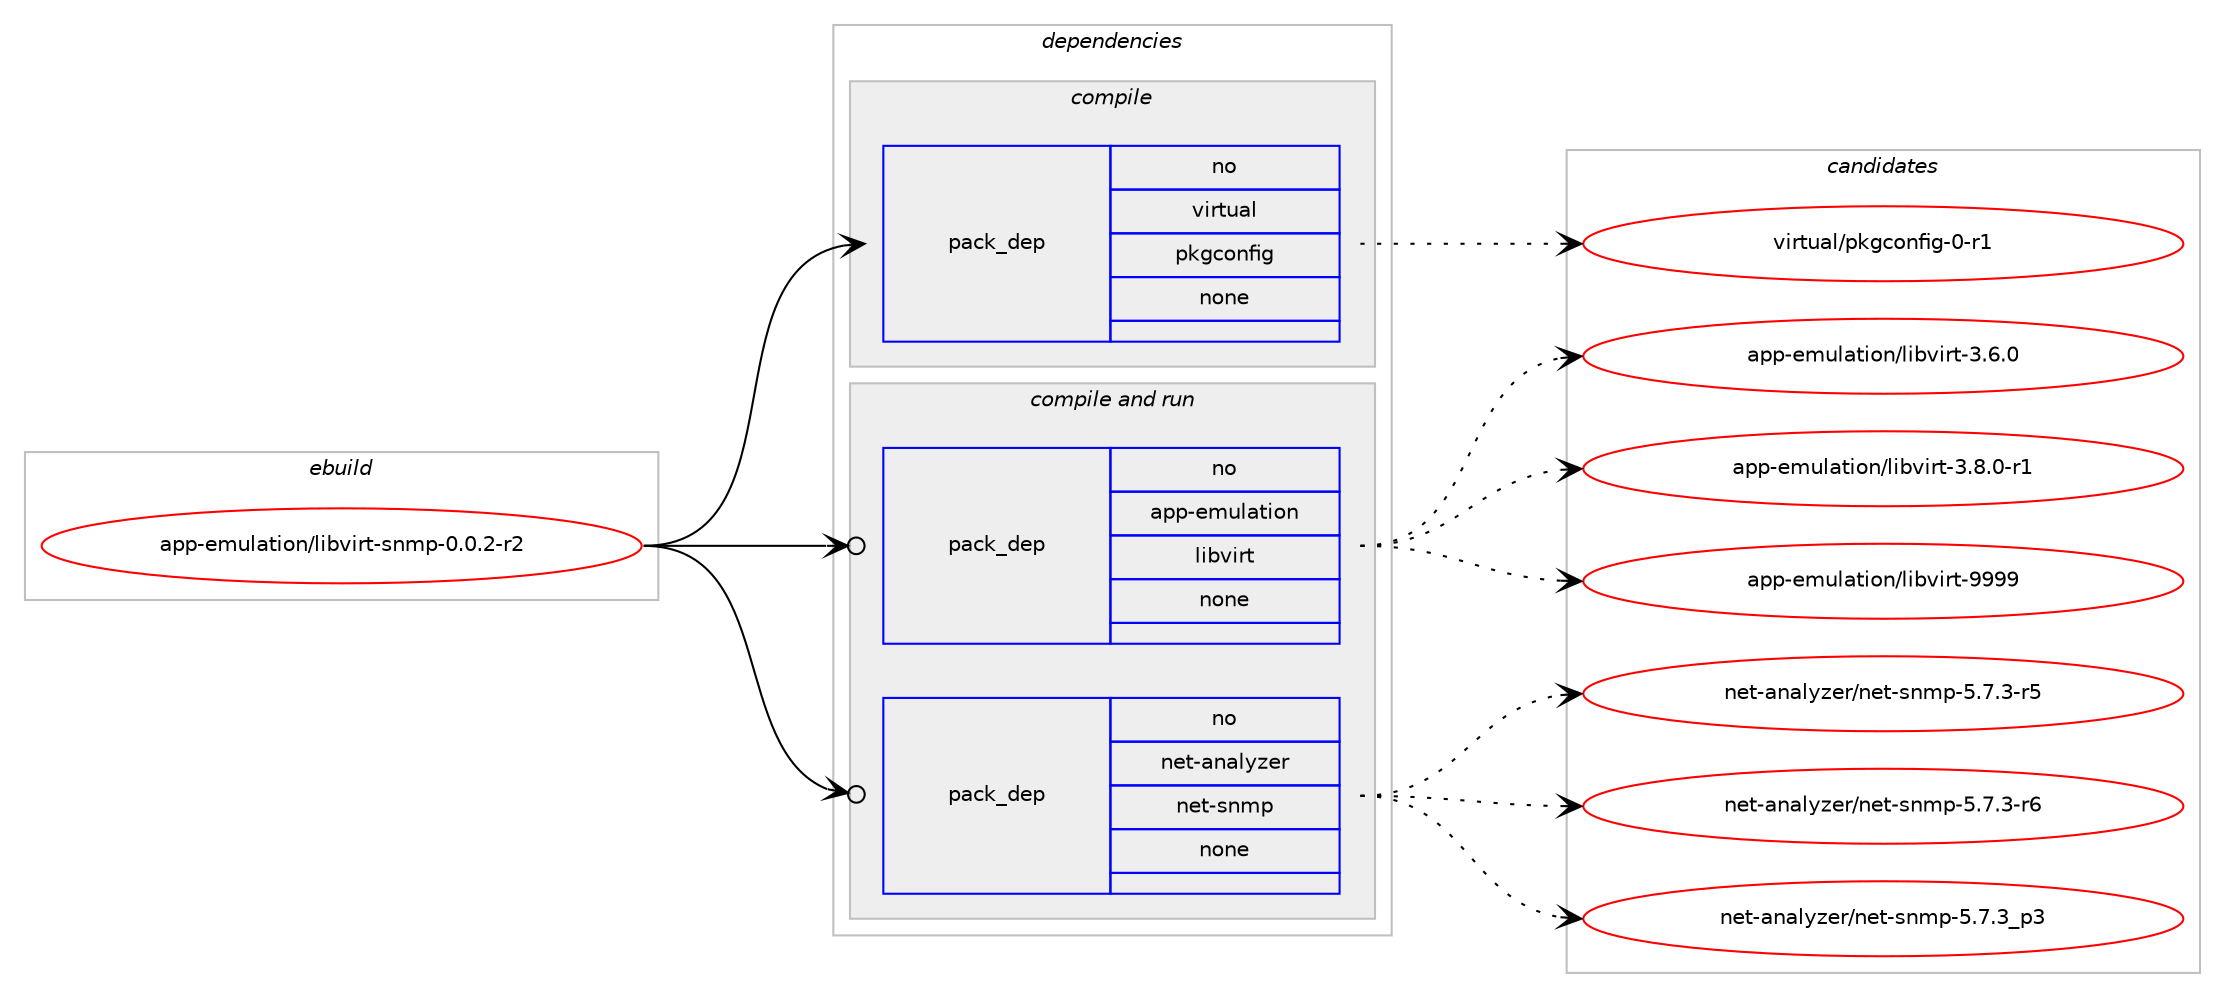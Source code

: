 digraph prolog {

# *************
# Graph options
# *************

newrank=true;
concentrate=true;
compound=true;
graph [rankdir=LR,fontname=Helvetica,fontsize=10,ranksep=1.5];#, ranksep=2.5, nodesep=0.2];
edge  [arrowhead=vee];
node  [fontname=Helvetica,fontsize=10];

# **********
# The ebuild
# **********

subgraph cluster_leftcol {
color=gray;
rank=same;
label=<<i>ebuild</i>>;
id [label="app-emulation/libvirt-snmp-0.0.2-r2", color=red, width=4, href="../app-emulation/libvirt-snmp-0.0.2-r2.svg"];
}

# ****************
# The dependencies
# ****************

subgraph cluster_midcol {
color=gray;
label=<<i>dependencies</i>>;
subgraph cluster_compile {
fillcolor="#eeeeee";
style=filled;
label=<<i>compile</i>>;
subgraph pack17022 {
dependency22972 [label=<<TABLE BORDER="0" CELLBORDER="1" CELLSPACING="0" CELLPADDING="4" WIDTH="220"><TR><TD ROWSPAN="6" CELLPADDING="30">pack_dep</TD></TR><TR><TD WIDTH="110">no</TD></TR><TR><TD>virtual</TD></TR><TR><TD>pkgconfig</TD></TR><TR><TD>none</TD></TR><TR><TD></TD></TR></TABLE>>, shape=none, color=blue];
}
id:e -> dependency22972:w [weight=20,style="solid",arrowhead="vee"];
}
subgraph cluster_compileandrun {
fillcolor="#eeeeee";
style=filled;
label=<<i>compile and run</i>>;
subgraph pack17023 {
dependency22973 [label=<<TABLE BORDER="0" CELLBORDER="1" CELLSPACING="0" CELLPADDING="4" WIDTH="220"><TR><TD ROWSPAN="6" CELLPADDING="30">pack_dep</TD></TR><TR><TD WIDTH="110">no</TD></TR><TR><TD>app-emulation</TD></TR><TR><TD>libvirt</TD></TR><TR><TD>none</TD></TR><TR><TD></TD></TR></TABLE>>, shape=none, color=blue];
}
id:e -> dependency22973:w [weight=20,style="solid",arrowhead="odotvee"];
subgraph pack17024 {
dependency22974 [label=<<TABLE BORDER="0" CELLBORDER="1" CELLSPACING="0" CELLPADDING="4" WIDTH="220"><TR><TD ROWSPAN="6" CELLPADDING="30">pack_dep</TD></TR><TR><TD WIDTH="110">no</TD></TR><TR><TD>net-analyzer</TD></TR><TR><TD>net-snmp</TD></TR><TR><TD>none</TD></TR><TR><TD></TD></TR></TABLE>>, shape=none, color=blue];
}
id:e -> dependency22974:w [weight=20,style="solid",arrowhead="odotvee"];
}
subgraph cluster_run {
fillcolor="#eeeeee";
style=filled;
label=<<i>run</i>>;
}
}

# **************
# The candidates
# **************

subgraph cluster_choices {
rank=same;
color=gray;
label=<<i>candidates</i>>;

subgraph choice17022 {
color=black;
nodesep=1;
choice11810511411611797108471121071039911111010210510345484511449 [label="virtual/pkgconfig-0-r1", color=red, width=4,href="../virtual/pkgconfig-0-r1.svg"];
dependency22972:e -> choice11810511411611797108471121071039911111010210510345484511449:w [style=dotted,weight="100"];
}
subgraph choice17023 {
color=black;
nodesep=1;
choice9711211245101109117108971161051111104710810598118105114116455146544648 [label="app-emulation/libvirt-3.6.0", color=red, width=4,href="../app-emulation/libvirt-3.6.0.svg"];
choice97112112451011091171089711610511111047108105981181051141164551465646484511449 [label="app-emulation/libvirt-3.8.0-r1", color=red, width=4,href="../app-emulation/libvirt-3.8.0-r1.svg"];
choice97112112451011091171089711610511111047108105981181051141164557575757 [label="app-emulation/libvirt-9999", color=red, width=4,href="../app-emulation/libvirt-9999.svg"];
dependency22973:e -> choice9711211245101109117108971161051111104710810598118105114116455146544648:w [style=dotted,weight="100"];
dependency22973:e -> choice97112112451011091171089711610511111047108105981181051141164551465646484511449:w [style=dotted,weight="100"];
dependency22973:e -> choice97112112451011091171089711610511111047108105981181051141164557575757:w [style=dotted,weight="100"];
}
subgraph choice17024 {
color=black;
nodesep=1;
choice11010111645971109710812112210111447110101116451151101091124553465546514511453 [label="net-analyzer/net-snmp-5.7.3-r5", color=red, width=4,href="../net-analyzer/net-snmp-5.7.3-r5.svg"];
choice11010111645971109710812112210111447110101116451151101091124553465546514511454 [label="net-analyzer/net-snmp-5.7.3-r6", color=red, width=4,href="../net-analyzer/net-snmp-5.7.3-r6.svg"];
choice11010111645971109710812112210111447110101116451151101091124553465546519511251 [label="net-analyzer/net-snmp-5.7.3_p3", color=red, width=4,href="../net-analyzer/net-snmp-5.7.3_p3.svg"];
dependency22974:e -> choice11010111645971109710812112210111447110101116451151101091124553465546514511453:w [style=dotted,weight="100"];
dependency22974:e -> choice11010111645971109710812112210111447110101116451151101091124553465546514511454:w [style=dotted,weight="100"];
dependency22974:e -> choice11010111645971109710812112210111447110101116451151101091124553465546519511251:w [style=dotted,weight="100"];
}
}

}
